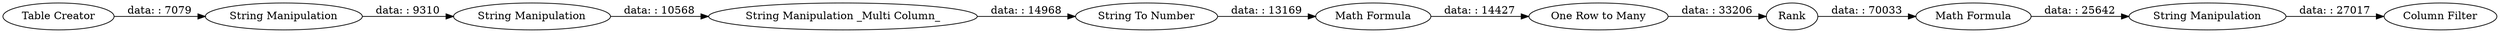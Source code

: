 digraph {
	"269108046845013377_17" [label="String Manipulation"]
	"269108046845013377_22" [label=Rank]
	"269108046845013377_15" [label="String To Number"]
	"269108046845013377_18" [label="String Manipulation"]
	"269108046845013377_19" [label="Table Creator"]
	"269108046845013377_21" [label="One Row to Many"]
	"269108046845013377_24" [label="String Manipulation"]
	"269108046845013377_23" [label="Math Formula"]
	"269108046845013377_20" [label="String Manipulation _Multi Column_"]
	"269108046845013377_25" [label="Column Filter"]
	"269108046845013377_16" [label="Math Formula"]
	"269108046845013377_20" -> "269108046845013377_15" [label="data: : 14968"]
	"269108046845013377_15" -> "269108046845013377_16" [label="data: : 13169"]
	"269108046845013377_17" -> "269108046845013377_18" [label="data: : 9310"]
	"269108046845013377_23" -> "269108046845013377_24" [label="data: : 25642"]
	"269108046845013377_24" -> "269108046845013377_25" [label="data: : 27017"]
	"269108046845013377_19" -> "269108046845013377_17" [label="data: : 7079"]
	"269108046845013377_16" -> "269108046845013377_21" [label="data: : 14427"]
	"269108046845013377_21" -> "269108046845013377_22" [label="data: : 33206"]
	"269108046845013377_22" -> "269108046845013377_23" [label="data: : 70033"]
	"269108046845013377_18" -> "269108046845013377_20" [label="data: : 10568"]
	rankdir=LR
}
